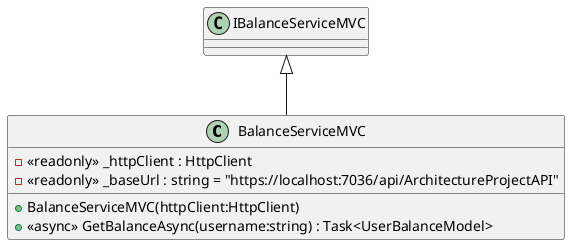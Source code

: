 @startuml
class BalanceServiceMVC {
    - <<readonly>> _httpClient : HttpClient
    - <<readonly>> _baseUrl : string = "https://localhost:7036/api/ArchitectureProjectAPI"
    + BalanceServiceMVC(httpClient:HttpClient)
    + <<async>> GetBalanceAsync(username:string) : Task<UserBalanceModel>
}
IBalanceServiceMVC <|-- BalanceServiceMVC
@enduml
